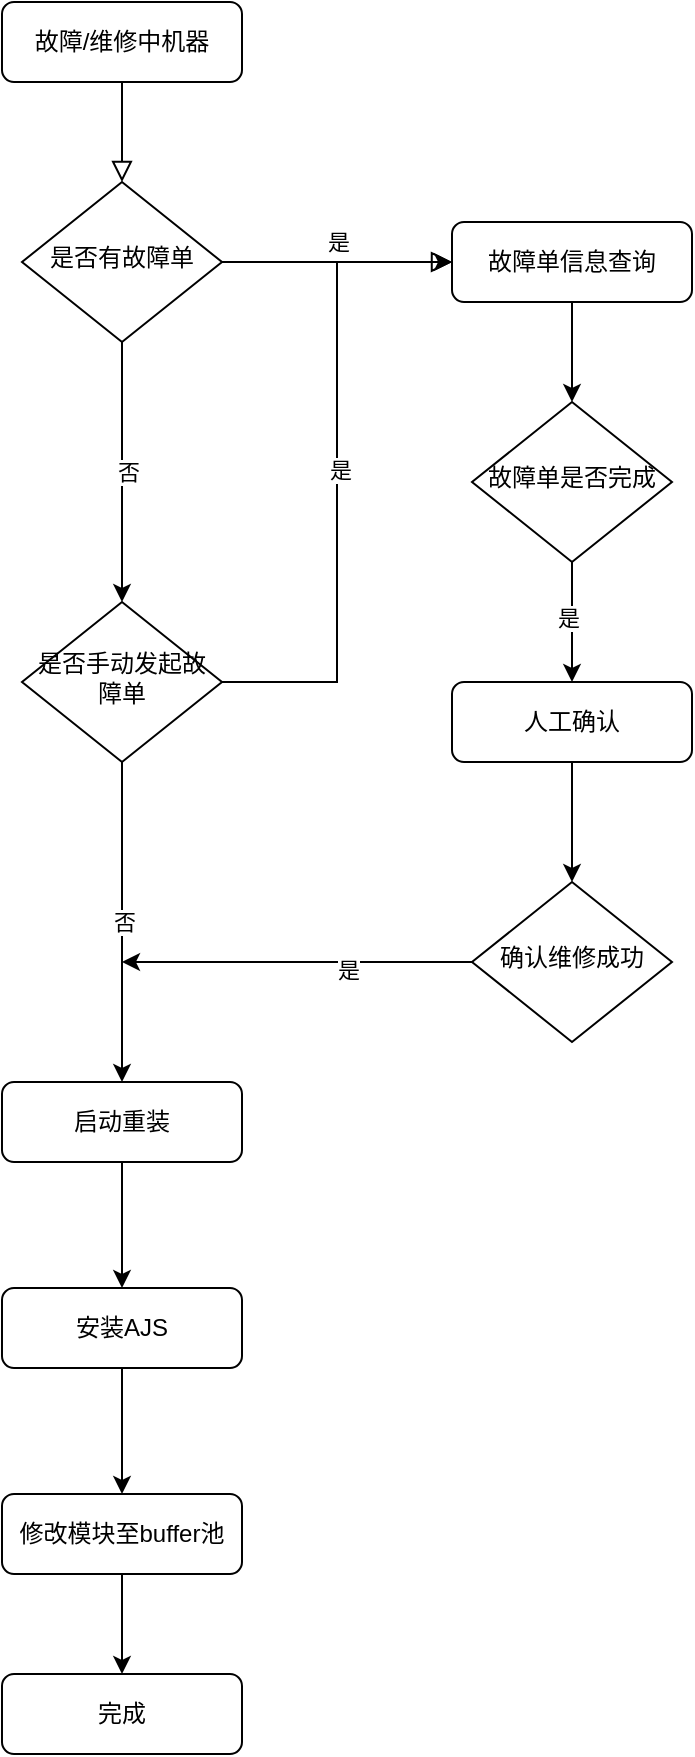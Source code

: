 <mxfile version="24.7.7">
  <diagram id="C5RBs43oDa-KdzZeNtuy" name="Page-1">
    <mxGraphModel dx="937" dy="595" grid="1" gridSize="10" guides="1" tooltips="1" connect="1" arrows="1" fold="1" page="1" pageScale="1" pageWidth="1200" pageHeight="1600" math="0" shadow="0">
      <root>
        <mxCell id="WIyWlLk6GJQsqaUBKTNV-0" />
        <mxCell id="WIyWlLk6GJQsqaUBKTNV-1" parent="WIyWlLk6GJQsqaUBKTNV-0" />
        <mxCell id="WIyWlLk6GJQsqaUBKTNV-2" value="" style="rounded=0;html=1;jettySize=auto;orthogonalLoop=1;fontSize=11;endArrow=block;endFill=0;endSize=8;strokeWidth=1;shadow=0;labelBackgroundColor=none;edgeStyle=orthogonalEdgeStyle;" parent="WIyWlLk6GJQsqaUBKTNV-1" source="WIyWlLk6GJQsqaUBKTNV-3" target="WIyWlLk6GJQsqaUBKTNV-6" edge="1">
          <mxGeometry relative="1" as="geometry" />
        </mxCell>
        <mxCell id="WIyWlLk6GJQsqaUBKTNV-3" value="故障/维修中机器" style="rounded=1;whiteSpace=wrap;html=1;fontSize=12;glass=0;strokeWidth=1;shadow=0;" parent="WIyWlLk6GJQsqaUBKTNV-1" vertex="1">
          <mxGeometry x="160" y="80" width="120" height="40" as="geometry" />
        </mxCell>
        <mxCell id="WIyWlLk6GJQsqaUBKTNV-5" value="是" style="edgeStyle=orthogonalEdgeStyle;rounded=0;html=1;jettySize=auto;orthogonalLoop=1;fontSize=11;endArrow=block;endFill=0;endSize=8;strokeWidth=1;shadow=0;labelBackgroundColor=none;" parent="WIyWlLk6GJQsqaUBKTNV-1" source="WIyWlLk6GJQsqaUBKTNV-6" target="WIyWlLk6GJQsqaUBKTNV-7" edge="1">
          <mxGeometry y="10" relative="1" as="geometry">
            <mxPoint as="offset" />
          </mxGeometry>
        </mxCell>
        <mxCell id="EiWUY6r7rX5cN2yIeSl7-16" style="edgeStyle=orthogonalEdgeStyle;rounded=0;orthogonalLoop=1;jettySize=auto;html=1;" edge="1" parent="WIyWlLk6GJQsqaUBKTNV-1" source="WIyWlLk6GJQsqaUBKTNV-6" target="EiWUY6r7rX5cN2yIeSl7-19">
          <mxGeometry relative="1" as="geometry">
            <mxPoint x="220" y="310" as="targetPoint" />
          </mxGeometry>
        </mxCell>
        <mxCell id="EiWUY6r7rX5cN2yIeSl7-17" value="否" style="edgeLabel;html=1;align=center;verticalAlign=middle;resizable=0;points=[];" vertex="1" connectable="0" parent="EiWUY6r7rX5cN2yIeSl7-16">
          <mxGeometry x="0.01" y="3" relative="1" as="geometry">
            <mxPoint y="-1" as="offset" />
          </mxGeometry>
        </mxCell>
        <mxCell id="WIyWlLk6GJQsqaUBKTNV-6" value="是否有故障单" style="rhombus;whiteSpace=wrap;html=1;shadow=0;fontFamily=Helvetica;fontSize=12;align=center;strokeWidth=1;spacing=6;spacingTop=-4;" parent="WIyWlLk6GJQsqaUBKTNV-1" vertex="1">
          <mxGeometry x="170" y="170" width="100" height="80" as="geometry" />
        </mxCell>
        <mxCell id="EiWUY6r7rX5cN2yIeSl7-4" style="edgeStyle=orthogonalEdgeStyle;rounded=0;orthogonalLoop=1;jettySize=auto;html=1;" edge="1" parent="WIyWlLk6GJQsqaUBKTNV-1" source="WIyWlLk6GJQsqaUBKTNV-7" target="EiWUY6r7rX5cN2yIeSl7-3">
          <mxGeometry relative="1" as="geometry" />
        </mxCell>
        <mxCell id="WIyWlLk6GJQsqaUBKTNV-7" value="故障单信息查询" style="rounded=1;whiteSpace=wrap;html=1;fontSize=12;glass=0;strokeWidth=1;shadow=0;" parent="WIyWlLk6GJQsqaUBKTNV-1" vertex="1">
          <mxGeometry x="385" y="190" width="120" height="40" as="geometry" />
        </mxCell>
        <mxCell id="EiWUY6r7rX5cN2yIeSl7-7" style="edgeStyle=orthogonalEdgeStyle;rounded=0;orthogonalLoop=1;jettySize=auto;html=1;" edge="1" parent="WIyWlLk6GJQsqaUBKTNV-1" source="EiWUY6r7rX5cN2yIeSl7-3" target="EiWUY6r7rX5cN2yIeSl7-9">
          <mxGeometry relative="1" as="geometry">
            <mxPoint x="445" y="450" as="targetPoint" />
          </mxGeometry>
        </mxCell>
        <mxCell id="EiWUY6r7rX5cN2yIeSl7-8" value="是" style="edgeLabel;html=1;align=center;verticalAlign=middle;resizable=0;points=[];" vertex="1" connectable="0" parent="EiWUY6r7rX5cN2yIeSl7-7">
          <mxGeometry x="-0.068" y="-2" relative="1" as="geometry">
            <mxPoint as="offset" />
          </mxGeometry>
        </mxCell>
        <mxCell id="EiWUY6r7rX5cN2yIeSl7-3" value="故障单是否完成" style="rhombus;whiteSpace=wrap;html=1;shadow=0;fontFamily=Helvetica;fontSize=12;align=center;strokeWidth=1;spacing=6;spacingTop=-4;" vertex="1" parent="WIyWlLk6GJQsqaUBKTNV-1">
          <mxGeometry x="395" y="280" width="100" height="80" as="geometry" />
        </mxCell>
        <mxCell id="EiWUY6r7rX5cN2yIeSl7-12" style="edgeStyle=orthogonalEdgeStyle;rounded=0;orthogonalLoop=1;jettySize=auto;html=1;" edge="1" parent="WIyWlLk6GJQsqaUBKTNV-1" source="EiWUY6r7rX5cN2yIeSl7-9" target="EiWUY6r7rX5cN2yIeSl7-11">
          <mxGeometry relative="1" as="geometry" />
        </mxCell>
        <mxCell id="EiWUY6r7rX5cN2yIeSl7-9" value="人工确认" style="rounded=1;whiteSpace=wrap;html=1;fontSize=12;glass=0;strokeWidth=1;shadow=0;" vertex="1" parent="WIyWlLk6GJQsqaUBKTNV-1">
          <mxGeometry x="385" y="420" width="120" height="40" as="geometry" />
        </mxCell>
        <mxCell id="EiWUY6r7rX5cN2yIeSl7-27" style="edgeStyle=orthogonalEdgeStyle;rounded=0;orthogonalLoop=1;jettySize=auto;html=1;" edge="1" parent="WIyWlLk6GJQsqaUBKTNV-1" source="EiWUY6r7rX5cN2yIeSl7-11">
          <mxGeometry relative="1" as="geometry">
            <mxPoint x="220" y="560" as="targetPoint" />
          </mxGeometry>
        </mxCell>
        <mxCell id="EiWUY6r7rX5cN2yIeSl7-28" value="是" style="edgeLabel;html=1;align=center;verticalAlign=middle;resizable=0;points=[];" vertex="1" connectable="0" parent="EiWUY6r7rX5cN2yIeSl7-27">
          <mxGeometry x="-0.296" y="4" relative="1" as="geometry">
            <mxPoint as="offset" />
          </mxGeometry>
        </mxCell>
        <mxCell id="EiWUY6r7rX5cN2yIeSl7-11" value="确认维修成功" style="rhombus;whiteSpace=wrap;html=1;shadow=0;fontFamily=Helvetica;fontSize=12;align=center;strokeWidth=1;spacing=6;spacingTop=-4;" vertex="1" parent="WIyWlLk6GJQsqaUBKTNV-1">
          <mxGeometry x="395" y="520" width="100" height="80" as="geometry" />
        </mxCell>
        <mxCell id="EiWUY6r7rX5cN2yIeSl7-31" style="edgeStyle=orthogonalEdgeStyle;rounded=0;orthogonalLoop=1;jettySize=auto;html=1;" edge="1" parent="WIyWlLk6GJQsqaUBKTNV-1" source="EiWUY6r7rX5cN2yIeSl7-18" target="EiWUY6r7rX5cN2yIeSl7-29">
          <mxGeometry relative="1" as="geometry" />
        </mxCell>
        <mxCell id="EiWUY6r7rX5cN2yIeSl7-18" value="启动重装" style="rounded=1;whiteSpace=wrap;html=1;fontSize=12;glass=0;strokeWidth=1;shadow=0;" vertex="1" parent="WIyWlLk6GJQsqaUBKTNV-1">
          <mxGeometry x="160" y="620" width="120" height="40" as="geometry" />
        </mxCell>
        <mxCell id="EiWUY6r7rX5cN2yIeSl7-21" style="edgeStyle=orthogonalEdgeStyle;rounded=0;orthogonalLoop=1;jettySize=auto;html=1;entryX=0;entryY=0.5;entryDx=0;entryDy=0;" edge="1" parent="WIyWlLk6GJQsqaUBKTNV-1" source="EiWUY6r7rX5cN2yIeSl7-19" target="WIyWlLk6GJQsqaUBKTNV-7">
          <mxGeometry relative="1" as="geometry" />
        </mxCell>
        <mxCell id="EiWUY6r7rX5cN2yIeSl7-22" value="是" style="edgeLabel;html=1;align=center;verticalAlign=middle;resizable=0;points=[];" vertex="1" connectable="0" parent="EiWUY6r7rX5cN2yIeSl7-21">
          <mxGeometry x="0.008" y="-1" relative="1" as="geometry">
            <mxPoint as="offset" />
          </mxGeometry>
        </mxCell>
        <mxCell id="EiWUY6r7rX5cN2yIeSl7-23" style="edgeStyle=orthogonalEdgeStyle;rounded=0;orthogonalLoop=1;jettySize=auto;html=1;" edge="1" parent="WIyWlLk6GJQsqaUBKTNV-1" source="EiWUY6r7rX5cN2yIeSl7-19" target="EiWUY6r7rX5cN2yIeSl7-18">
          <mxGeometry relative="1" as="geometry" />
        </mxCell>
        <mxCell id="EiWUY6r7rX5cN2yIeSl7-24" value="否" style="edgeLabel;html=1;align=center;verticalAlign=middle;resizable=0;points=[];" vertex="1" connectable="0" parent="EiWUY6r7rX5cN2yIeSl7-23">
          <mxGeometry x="-0.006" y="1" relative="1" as="geometry">
            <mxPoint as="offset" />
          </mxGeometry>
        </mxCell>
        <mxCell id="EiWUY6r7rX5cN2yIeSl7-19" value="是否手动发起故障单" style="rhombus;whiteSpace=wrap;html=1;shadow=0;fontFamily=Helvetica;fontSize=12;align=center;strokeWidth=1;spacing=6;spacingTop=-4;" vertex="1" parent="WIyWlLk6GJQsqaUBKTNV-1">
          <mxGeometry x="170" y="380" width="100" height="80" as="geometry" />
        </mxCell>
        <mxCell id="EiWUY6r7rX5cN2yIeSl7-32" style="edgeStyle=orthogonalEdgeStyle;rounded=0;orthogonalLoop=1;jettySize=auto;html=1;entryX=0.5;entryY=0;entryDx=0;entryDy=0;" edge="1" parent="WIyWlLk6GJQsqaUBKTNV-1" source="EiWUY6r7rX5cN2yIeSl7-29" target="EiWUY6r7rX5cN2yIeSl7-30">
          <mxGeometry relative="1" as="geometry" />
        </mxCell>
        <mxCell id="EiWUY6r7rX5cN2yIeSl7-29" value="安装AJS" style="rounded=1;whiteSpace=wrap;html=1;fontSize=12;glass=0;strokeWidth=1;shadow=0;" vertex="1" parent="WIyWlLk6GJQsqaUBKTNV-1">
          <mxGeometry x="160" y="723" width="120" height="40" as="geometry" />
        </mxCell>
        <mxCell id="EiWUY6r7rX5cN2yIeSl7-34" style="edgeStyle=orthogonalEdgeStyle;rounded=0;orthogonalLoop=1;jettySize=auto;html=1;" edge="1" parent="WIyWlLk6GJQsqaUBKTNV-1" source="EiWUY6r7rX5cN2yIeSl7-30" target="EiWUY6r7rX5cN2yIeSl7-33">
          <mxGeometry relative="1" as="geometry" />
        </mxCell>
        <mxCell id="EiWUY6r7rX5cN2yIeSl7-30" value="修改模块至buffer池" style="rounded=1;whiteSpace=wrap;html=1;fontSize=12;glass=0;strokeWidth=1;shadow=0;" vertex="1" parent="WIyWlLk6GJQsqaUBKTNV-1">
          <mxGeometry x="160" y="826" width="120" height="40" as="geometry" />
        </mxCell>
        <mxCell id="EiWUY6r7rX5cN2yIeSl7-33" value="完成" style="rounded=1;whiteSpace=wrap;html=1;fontSize=12;glass=0;strokeWidth=1;shadow=0;" vertex="1" parent="WIyWlLk6GJQsqaUBKTNV-1">
          <mxGeometry x="160" y="916" width="120" height="40" as="geometry" />
        </mxCell>
      </root>
    </mxGraphModel>
  </diagram>
</mxfile>

